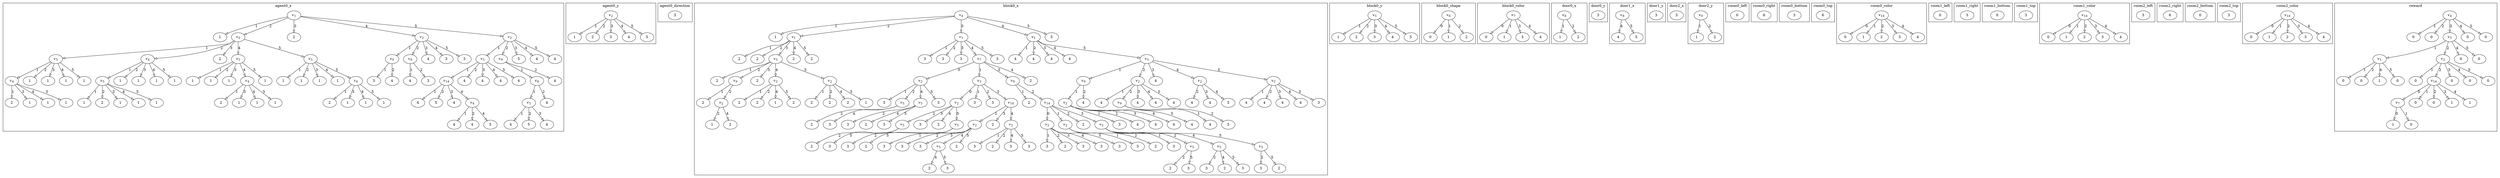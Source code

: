digraph {
edge [arrowhead=empty]

subgraph cluster_agent0_x {
label="agent0_x"
agent0_x_n0 [label=<<i>v</i><sub>1</sub>>]
agent0_x_n0 -> agent0_x_n1 [label=<1>]
agent0_x_n1 [label="1"]
agent0_x_n0 -> agent0_x_n2 [label=<2>]
agent0_x_n2 [label=<<i>v</i><sub>2</sub>>]
agent0_x_n2 -> agent0_x_n3 [label=<1>]
agent0_x_n3 [label=<<i>v</i><sub>5</sub>>]
agent0_x_n3 -> agent0_x_n4 [label=<1>]
agent0_x_n4 [label=<<i>v</i><sub>4</sub>>]
agent0_x_n4 -> agent0_x_n5 [label=<1>]
agent0_x_n5 [label="2"]
agent0_x_n4 -> agent0_x_n6 [label=<3>]
agent0_x_n6 [label="1"]
agent0_x_n4 -> agent0_x_n7 [label=<4>]
agent0_x_n7 [label="1"]
agent0_x_n4 -> agent0_x_n8 [label=<5>]
agent0_x_n8 [label="1"]
agent0_x_n3 -> agent0_x_n9 [label=<2>]
agent0_x_n9 [label="1"]
agent0_x_n3 -> agent0_x_n10 [label=<3>]
agent0_x_n10 [label="1"]
agent0_x_n3 -> agent0_x_n11 [label=<4>]
agent0_x_n11 [label="1"]
agent0_x_n3 -> agent0_x_n12 [label=<5>]
agent0_x_n12 [label="1"]
agent0_x_n2 -> agent0_x_n13 [label=<2>]
agent0_x_n13 [label=<<i>v</i><sub>4</sub>>]
agent0_x_n13 -> agent0_x_n14 [label=<1>]
agent0_x_n14 [label=<<i>v</i><sub>5</sub>>]
agent0_x_n14 -> agent0_x_n15 [label=<1>]
agent0_x_n15 [label="1"]
agent0_x_n14 -> agent0_x_n16 [label=<2>]
agent0_x_n16 [label="2"]
agent0_x_n14 -> agent0_x_n17 [label=<3>]
agent0_x_n17 [label="1"]
agent0_x_n14 -> agent0_x_n18 [label=<4>]
agent0_x_n18 [label="1"]
agent0_x_n14 -> agent0_x_n19 [label=<5>]
agent0_x_n19 [label="1"]
agent0_x_n13 -> agent0_x_n20 [label=<2>]
agent0_x_n20 [label="1"]
agent0_x_n13 -> agent0_x_n21 [label=<3>]
agent0_x_n21 [label="1"]
agent0_x_n13 -> agent0_x_n22 [label=<4>]
agent0_x_n22 [label="1"]
agent0_x_n13 -> agent0_x_n23 [label=<5>]
agent0_x_n23 [label="1"]
agent0_x_n2 -> agent0_x_n24 [label=<3>]
agent0_x_n24 [label="2"]
agent0_x_n2 -> agent0_x_n25 [label=<4>]
agent0_x_n25 [label=<<i>v</i><sub>5</sub>>]
agent0_x_n25 -> agent0_x_n26 [label=<1>]
agent0_x_n26 [label="1"]
agent0_x_n25 -> agent0_x_n27 [label=<2>]
agent0_x_n27 [label="1"]
agent0_x_n25 -> agent0_x_n28 [label=<3>]
agent0_x_n28 [label="1"]
agent0_x_n25 -> agent0_x_n29 [label=<4>]
agent0_x_n29 [label=<<i>v</i><sub>4</sub>>]
agent0_x_n29 -> agent0_x_n30 [label=<1>]
agent0_x_n30 [label="2"]
agent0_x_n29 -> agent0_x_n31 [label=<3>]
agent0_x_n31 [label="1"]
agent0_x_n29 -> agent0_x_n32 [label=<4>]
agent0_x_n32 [label="1"]
agent0_x_n29 -> agent0_x_n33 [label=<5>]
agent0_x_n33 [label="1"]
agent0_x_n25 -> agent0_x_n34 [label=<5>]
agent0_x_n34 [label="1"]
agent0_x_n2 -> agent0_x_n35 [label=<5>]
agent0_x_n35 [label=<<i>v</i><sub>5</sub>>]
agent0_x_n35 -> agent0_x_n36 [label=<1>]
agent0_x_n36 [label="1"]
agent0_x_n35 -> agent0_x_n37 [label=<2>]
agent0_x_n37 [label="1"]
agent0_x_n35 -> agent0_x_n38 [label=<3>]
agent0_x_n38 [label="1"]
agent0_x_n35 -> agent0_x_n39 [label=<4>]
agent0_x_n39 [label="1"]
agent0_x_n35 -> agent0_x_n40 [label=<5>]
agent0_x_n40 [label=<<i>v</i><sub>4</sub>>]
agent0_x_n40 -> agent0_x_n41 [label=<1>]
agent0_x_n41 [label="2"]
agent0_x_n40 -> agent0_x_n42 [label=<3>]
agent0_x_n42 [label="1"]
agent0_x_n40 -> agent0_x_n43 [label=<4>]
agent0_x_n43 [label="1"]
agent0_x_n40 -> agent0_x_n44 [label=<5>]
agent0_x_n44 [label="1"]
agent0_x_n0 -> agent0_x_n45 [label=<3>]
agent0_x_n45 [label="2"]
agent0_x_n0 -> agent0_x_n46 [label=<4>]
agent0_x_n46 [label=<<i>v</i><sub>2</sub>>]
agent0_x_n46 -> agent0_x_n47 [label=<1>]
agent0_x_n47 [label=<<i>v</i><sub>9</sub>>]
agent0_x_n47 -> agent0_x_n48 [label=<1>]
agent0_x_n48 [label="3"]
agent0_x_n47 -> agent0_x_n49 [label=<2>]
agent0_x_n49 [label="4"]
agent0_x_n46 -> agent0_x_n50 [label=<2>]
agent0_x_n50 [label=<<i>v</i><sub>9</sub>>]
agent0_x_n50 -> agent0_x_n51 [label=<1>]
agent0_x_n51 [label="4"]
agent0_x_n50 -> agent0_x_n52 [label=<2>]
agent0_x_n52 [label="3"]
agent0_x_n46 -> agent0_x_n53 [label=<3>]
agent0_x_n53 [label="4"]
agent0_x_n46 -> agent0_x_n54 [label=<4>]
agent0_x_n54 [label="3"]
agent0_x_n46 -> agent0_x_n55 [label=<5>]
agent0_x_n55 [label="3"]
agent0_x_n0 -> agent0_x_n56 [label=<5>]
agent0_x_n56 [label=<<i>v</i><sub>2</sub>>]
agent0_x_n56 -> agent0_x_n57 [label=<1>]
agent0_x_n57 [label=<<i>v</i><sub>5</sub>>]
agent0_x_n57 -> agent0_x_n58 [label=<1>]
agent0_x_n58 [label=<<i>v</i><sub>14</sub>>]
agent0_x_n58 -> agent0_x_n59 [label=<1>]
agent0_x_n59 [label="4"]
agent0_x_n58 -> agent0_x_n60 [label=<2>]
agent0_x_n60 [label="5"]
agent0_x_n58 -> agent0_x_n61 [label=<3>]
agent0_x_n61 [label="4"]
agent0_x_n58 -> agent0_x_n62 [label=<4>]
agent0_x_n62 [label=<<i>v</i><sub>4</sub>>]
agent0_x_n62 -> agent0_x_n63 [label=<1>]
agent0_x_n63 [label="4"]
agent0_x_n62 -> agent0_x_n64 [label=<2>]
agent0_x_n64 [label="4"]
agent0_x_n62 -> agent0_x_n65 [label=<4>]
agent0_x_n65 [label="5"]
agent0_x_n57 -> agent0_x_n66 [label=<2>]
agent0_x_n66 [label="4"]
agent0_x_n57 -> agent0_x_n67 [label=<3>]
agent0_x_n67 [label="4"]
agent0_x_n57 -> agent0_x_n68 [label=<4>]
agent0_x_n68 [label="4"]
agent0_x_n57 -> agent0_x_n69 [label=<5>]
agent0_x_n69 [label="4"]
agent0_x_n56 -> agent0_x_n70 [label=<2>]
agent0_x_n70 [label=<<i>v</i><sub>9</sub>>]
agent0_x_n70 -> agent0_x_n71 [label=<1>]
agent0_x_n71 [label=<<i>v</i><sub>8</sub>>]
agent0_x_n71 -> agent0_x_n72 [label=<1>]
agent0_x_n72 [label=<<i>v</i><sub>5</sub>>]
agent0_x_n72 -> agent0_x_n73 [label=<1>]
agent0_x_n73 [label="4"]
agent0_x_n72 -> agent0_x_n74 [label=<2>]
agent0_x_n74 [label="5"]
agent0_x_n72 -> agent0_x_n75 [label=<3>]
agent0_x_n75 [label="4"]
agent0_x_n71 -> agent0_x_n76 [label=<2>]
agent0_x_n76 [label="4"]
agent0_x_n70 -> agent0_x_n77 [label=<2>]
agent0_x_n77 [label="4"]
agent0_x_n56 -> agent0_x_n78 [label=<3>]
agent0_x_n78 [label="5"]
agent0_x_n56 -> agent0_x_n79 [label=<4>]
agent0_x_n79 [label="4"]
agent0_x_n56 -> agent0_x_n80 [label=<5>]
agent0_x_n80 [label="4"]
}

subgraph cluster_agent0_y {
label="agent0_y"
agent0_y_n0 [label=<<i>v</i><sub>2</sub>>]
agent0_y_n0 -> agent0_y_n1 [label=<1>]
agent0_y_n1 [label="1"]
agent0_y_n0 -> agent0_y_n2 [label=<2>]
agent0_y_n2 [label="2"]
agent0_y_n0 -> agent0_y_n3 [label=<3>]
agent0_y_n3 [label="3"]
agent0_y_n0 -> agent0_y_n4 [label=<4>]
agent0_y_n4 [label="4"]
agent0_y_n0 -> agent0_y_n5 [label=<5>]
agent0_y_n5 [label="5"]
}

subgraph cluster_agent0_direction {
label="agent0_direction"
agent0_direction_n0 [label="3"]
}

subgraph cluster_block0_x {
label="block0_x"
block0_x_n0 [label=<<i>v</i><sub>4</sub>>]
block0_x_n0 -> block0_x_n1 [label=<1>]
block0_x_n1 [label="1"]
block0_x_n0 -> block0_x_n2 [label=<2>]
block0_x_n2 [label=<<i>v</i><sub>1</sub>>]
block0_x_n2 -> block0_x_n3 [label=<1>]
block0_x_n3 [label="2"]
block0_x_n2 -> block0_x_n4 [label=<2>]
block0_x_n4 [label="2"]
block0_x_n2 -> block0_x_n5 [label=<3>]
block0_x_n5 [label=<<i>v</i><sub>5</sub>>]
block0_x_n5 -> block0_x_n6 [label=<1>]
block0_x_n6 [label="2"]
block0_x_n5 -> block0_x_n7 [label=<2>]
block0_x_n7 [label=<<i>v</i><sub>9</sub>>]
block0_x_n7 -> block0_x_n8 [label=<1>]
block0_x_n8 [label="2"]
block0_x_n7 -> block0_x_n9 [label=<2>]
block0_x_n9 [label=<<i>v</i><sub>2</sub>>]
block0_x_n9 -> block0_x_n10 [label=<2>]
block0_x_n10 [label="1"]
block0_x_n9 -> block0_x_n11 [label=<4>]
block0_x_n11 [label="2"]
block0_x_n5 -> block0_x_n12 [label=<3>]
block0_x_n12 [label="2"]
block0_x_n5 -> block0_x_n13 [label=<4>]
block0_x_n13 [label=<<i>v</i><sub>2</sub>>]
block0_x_n13 -> block0_x_n14 [label=<1>]
block0_x_n14 [label="2"]
block0_x_n13 -> block0_x_n15 [label=<2>]
block0_x_n15 [label="2"]
block0_x_n13 -> block0_x_n16 [label=<4>]
block0_x_n16 [label="1"]
block0_x_n13 -> block0_x_n17 [label=<5>]
block0_x_n17 [label="2"]
block0_x_n5 -> block0_x_n18 [label=<5>]
block0_x_n18 [label=<<i>v</i><sub>2</sub>>]
block0_x_n18 -> block0_x_n19 [label=<1>]
block0_x_n19 [label="2"]
block0_x_n18 -> block0_x_n20 [label=<2>]
block0_x_n20 [label="2"]
block0_x_n18 -> block0_x_n21 [label=<4>]
block0_x_n21 [label="2"]
block0_x_n18 -> block0_x_n22 [label=<5>]
block0_x_n22 [label="1"]
block0_x_n2 -> block0_x_n23 [label=<4>]
block0_x_n23 [label="2"]
block0_x_n2 -> block0_x_n24 [label=<5>]
block0_x_n24 [label="2"]
block0_x_n0 -> block0_x_n25 [label=<3>]
block0_x_n25 [label=<<i>v</i><sub>1</sub>>]
block0_x_n25 -> block0_x_n26 [label=<1>]
block0_x_n26 [label="3"]
block0_x_n25 -> block0_x_n27 [label=<2>]
block0_x_n27 [label="3"]
block0_x_n25 -> block0_x_n28 [label=<3>]
block0_x_n28 [label="3"]
block0_x_n25 -> block0_x_n29 [label=<4>]
block0_x_n29 [label=<<i>v</i><sub>7</sub>>]
block0_x_n29 -> block0_x_n30 [label=<0>]
block0_x_n30 [label=<<i>v</i><sub>2</sub>>]
block0_x_n30 -> block0_x_n31 [label=<1>]
block0_x_n31 [label="3"]
block0_x_n30 -> block0_x_n32 [label=<2>]
block0_x_n32 [label=<<i>v</i><sub>5</sub>>]
block0_x_n32 -> block0_x_n33 [label=<2>]
block0_x_n33 [label="2"]
block0_x_n32 -> block0_x_n34 [label=<4>]
block0_x_n34 [label="3"]
block0_x_n30 -> block0_x_n35 [label=<4>]
block0_x_n35 [label=<<i>v</i><sub>5</sub>>]
block0_x_n35 -> block0_x_n36 [label=<2>]
block0_x_n36 [label="3"]
block0_x_n35 -> block0_x_n37 [label=<4>]
block0_x_n37 [label="2"]
block0_x_n35 -> block0_x_n38 [label=<5>]
block0_x_n38 [label="3"]
block0_x_n30 -> block0_x_n39 [label=<5>]
block0_x_n39 [label="3"]
block0_x_n29 -> block0_x_n40 [label=<1>]
block0_x_n40 [label=<<i>v</i><sub>3</sub>>]
block0_x_n40 -> block0_x_n41 [label=<0>]
block0_x_n41 [label=<<i>v</i><sub>2</sub>>]
block0_x_n41 -> block0_x_n42 [label=<2>]
block0_x_n42 [label=<<i>v</i><sub>5</sub>>]
block0_x_n42 -> block0_x_n43 [label=<2>]
block0_x_n43 [label="2"]
block0_x_n42 -> block0_x_n44 [label=<5>]
block0_x_n44 [label="3"]
block0_x_n41 -> block0_x_n45 [label=<3>]
block0_x_n45 [label="3"]
block0_x_n41 -> block0_x_n46 [label=<4>]
block0_x_n46 [label="2"]
block0_x_n41 -> block0_x_n47 [label=<5>]
block0_x_n47 [label=<<i>v</i><sub>5</sub>>]
block0_x_n47 -> block0_x_n48 [label=<2>]
block0_x_n48 [label="3"]
block0_x_n47 -> block0_x_n49 [label=<5>]
block0_x_n49 [label="2"]
block0_x_n40 -> block0_x_n50 [label=<1>]
block0_x_n50 [label="3"]
block0_x_n40 -> block0_x_n51 [label=<2>]
block0_x_n51 [label="3"]
block0_x_n40 -> block0_x_n52 [label=<3>]
block0_x_n52 [label=<<i>v</i><sub>14</sub>>]
block0_x_n52 -> block0_x_n53 [label=<1>]
block0_x_n53 [label=<<i>v</i><sub>2</sub>>]
block0_x_n53 -> block0_x_n54 [label=<1>]
block0_x_n54 [label="3"]
block0_x_n53 -> block0_x_n55 [label=<2>]
block0_x_n55 [label="3"]
block0_x_n53 -> block0_x_n56 [label=<3>]
block0_x_n56 [label="3"]
block0_x_n53 -> block0_x_n57 [label=<4>]
block0_x_n57 [label=<<i>v</i><sub>5</sub>>]
block0_x_n57 -> block0_x_n58 [label=<4>]
block0_x_n58 [label="2"]
block0_x_n57 -> block0_x_n59 [label=<5>]
block0_x_n59 [label="3"]
block0_x_n53 -> block0_x_n60 [label=<5>]
block0_x_n60 [label="2"]
block0_x_n52 -> block0_x_n61 [label=<3>]
block0_x_n61 [label="2"]
block0_x_n52 -> block0_x_n62 [label=<4>]
block0_x_n62 [label=<<i>v</i><sub>2</sub>>]
block0_x_n62 -> block0_x_n63 [label=<1>]
block0_x_n63 [label="3"]
block0_x_n62 -> block0_x_n64 [label=<2>]
block0_x_n64 [label="2"]
block0_x_n62 -> block0_x_n65 [label=<4>]
block0_x_n65 [label="3"]
block0_x_n62 -> block0_x_n66 [label=<5>]
block0_x_n66 [label="3"]
block0_x_n29 -> block0_x_n67 [label=<3>]
block0_x_n67 [label=<<i>v</i><sub>9</sub>>]
block0_x_n67 -> block0_x_n68 [label=<1>]
block0_x_n68 [label="2"]
block0_x_n67 -> block0_x_n69 [label=<2>]
block0_x_n69 [label=<<i>v</i><sub>14</sub>>]
block0_x_n69 -> block0_x_n70 [label=<0>]
block0_x_n70 [label=<<i>v</i><sub>2</sub>>]
block0_x_n70 -> block0_x_n71 [label=<1>]
block0_x_n71 [label="3"]
block0_x_n70 -> block0_x_n72 [label=<2>]
block0_x_n72 [label="2"]
block0_x_n70 -> block0_x_n73 [label=<3>]
block0_x_n73 [label="3"]
block0_x_n70 -> block0_x_n74 [label=<4>]
block0_x_n74 [label="3"]
block0_x_n70 -> block0_x_n75 [label=<5>]
block0_x_n75 [label="3"]
block0_x_n69 -> block0_x_n76 [label=<1>]
block0_x_n76 [label=<<i>v</i><sub>2</sub>>]
block0_x_n76 -> block0_x_n77 [label=<1>]
block0_x_n77 [label="3"]
block0_x_n76 -> block0_x_n78 [label=<2>]
block0_x_n78 [label="2"]
block0_x_n69 -> block0_x_n79 [label=<2>]
block0_x_n79 [label="2"]
block0_x_n69 -> block0_x_n80 [label=<3>]
block0_x_n80 [label=<<i>v</i><sub>2</sub>>]
block0_x_n80 -> block0_x_n81 [label=<1>]
block0_x_n81 [label="3"]
block0_x_n80 -> block0_x_n82 [label=<2>]
block0_x_n82 [label=<<i>v</i><sub>5</sub>>]
block0_x_n82 -> block0_x_n83 [label=<2>]
block0_x_n83 [label="2"]
block0_x_n82 -> block0_x_n84 [label=<5>]
block0_x_n84 [label="3"]
block0_x_n80 -> block0_x_n85 [label=<4>]
block0_x_n85 [label=<<i>v</i><sub>5</sub>>]
block0_x_n85 -> block0_x_n86 [label=<2>]
block0_x_n86 [label="3"]
block0_x_n85 -> block0_x_n87 [label=<4>]
block0_x_n87 [label="2"]
block0_x_n85 -> block0_x_n88 [label=<5>]
block0_x_n88 [label="3"]
block0_x_n80 -> block0_x_n89 [label=<5>]
block0_x_n89 [label=<<i>v</i><sub>5</sub>>]
block0_x_n89 -> block0_x_n90 [label=<2>]
block0_x_n90 [label="3"]
block0_x_n89 -> block0_x_n91 [label=<5>]
block0_x_n91 [label="2"]
block0_x_n29 -> block0_x_n92 [label=<4>]
block0_x_n92 [label="2"]
block0_x_n25 -> block0_x_n93 [label=<5>]
block0_x_n93 [label="3"]
block0_x_n0 -> block0_x_n94 [label=<4>]
block0_x_n94 [label=<<i>v</i><sub>1</sub>>]
block0_x_n94 -> block0_x_n95 [label=<1>]
block0_x_n95 [label="4"]
block0_x_n94 -> block0_x_n96 [label=<2>]
block0_x_n96 [label="4"]
block0_x_n94 -> block0_x_n97 [label=<3>]
block0_x_n97 [label="4"]
block0_x_n94 -> block0_x_n98 [label=<4>]
block0_x_n98 [label="4"]
block0_x_n94 -> block0_x_n99 [label=<5>]
block0_x_n99 [label=<<i>v</i><sub>5</sub>>]
block0_x_n99 -> block0_x_n100 [label=<1>]
block0_x_n100 [label=<<i>v</i><sub>9</sub>>]
block0_x_n100 -> block0_x_n101 [label=<1>]
block0_x_n101 [label=<<i>v</i><sub>2</sub>>]
block0_x_n101 -> block0_x_n102 [label=<1>]
block0_x_n102 [label="3"]
block0_x_n101 -> block0_x_n103 [label=<2>]
block0_x_n103 [label="4"]
block0_x_n101 -> block0_x_n104 [label=<3>]
block0_x_n104 [label="4"]
block0_x_n101 -> block0_x_n105 [label=<4>]
block0_x_n105 [label="4"]
block0_x_n101 -> block0_x_n106 [label=<5>]
block0_x_n106 [label="4"]
block0_x_n100 -> block0_x_n107 [label=<2>]
block0_x_n107 [label="4"]
block0_x_n99 -> block0_x_n108 [label=<2>]
block0_x_n108 [label=<<i>v</i><sub>2</sub>>]
block0_x_n108 -> block0_x_n109 [label=<1>]
block0_x_n109 [label="4"]
block0_x_n108 -> block0_x_n110 [label=<2>]
block0_x_n110 [label=<<i>v</i><sub>9</sub>>]
block0_x_n110 -> block0_x_n111 [label=<1>]
block0_x_n111 [label="4"]
block0_x_n110 -> block0_x_n112 [label=<2>]
block0_x_n112 [label="3"]
block0_x_n108 -> block0_x_n113 [label=<3>]
block0_x_n113 [label="4"]
block0_x_n108 -> block0_x_n114 [label=<4>]
block0_x_n114 [label="4"]
block0_x_n108 -> block0_x_n115 [label=<5>]
block0_x_n115 [label="4"]
block0_x_n99 -> block0_x_n116 [label=<3>]
block0_x_n116 [label="4"]
block0_x_n99 -> block0_x_n117 [label=<4>]
block0_x_n117 [label=<<i>v</i><sub>2</sub>>]
block0_x_n117 -> block0_x_n118 [label=<2>]
block0_x_n118 [label="4"]
block0_x_n117 -> block0_x_n119 [label=<3>]
block0_x_n119 [label="4"]
block0_x_n117 -> block0_x_n120 [label=<4>]
block0_x_n120 [label="3"]
block0_x_n99 -> block0_x_n121 [label=<5>]
block0_x_n121 [label=<<i>v</i><sub>2</sub>>]
block0_x_n121 -> block0_x_n122 [label=<1>]
block0_x_n122 [label="4"]
block0_x_n121 -> block0_x_n123 [label=<2>]
block0_x_n123 [label="4"]
block0_x_n121 -> block0_x_n124 [label=<3>]
block0_x_n124 [label="4"]
block0_x_n121 -> block0_x_n125 [label=<4>]
block0_x_n125 [label="4"]
block0_x_n121 -> block0_x_n126 [label=<5>]
block0_x_n126 [label="3"]
block0_x_n0 -> block0_x_n127 [label=<5>]
block0_x_n127 [label="5"]
}

subgraph cluster_block0_y {
label="block0_y"
block0_y_n0 [label=<<i>v</i><sub>5</sub>>]
block0_y_n0 -> block0_y_n1 [label=<1>]
block0_y_n1 [label="1"]
block0_y_n0 -> block0_y_n2 [label=<2>]
block0_y_n2 [label="2"]
block0_y_n0 -> block0_y_n3 [label=<3>]
block0_y_n3 [label="3"]
block0_y_n0 -> block0_y_n4 [label=<4>]
block0_y_n4 [label="4"]
block0_y_n0 -> block0_y_n5 [label=<5>]
block0_y_n5 [label="5"]
}

subgraph cluster_block0_shape {
label="block0_shape"
block0_shape_n0 [label=<<i>v</i><sub>6</sub>>]
block0_shape_n0 -> block0_shape_n1 [label=<0>]
block0_shape_n1 [label="0"]
block0_shape_n0 -> block0_shape_n2 [label=<1>]
block0_shape_n2 [label="1"]
block0_shape_n0 -> block0_shape_n3 [label=<2>]
block0_shape_n3 [label="2"]
}

subgraph cluster_block0_color {
label="block0_color"
block0_color_n0 [label=<<i>v</i><sub>7</sub>>]
block0_color_n0 -> block0_color_n1 [label=<0>]
block0_color_n1 [label="0"]
block0_color_n0 -> block0_color_n2 [label=<1>]
block0_color_n2 [label="1"]
block0_color_n0 -> block0_color_n3 [label=<3>]
block0_color_n3 [label="3"]
block0_color_n0 -> block0_color_n4 [label=<4>]
block0_color_n4 [label="4"]
}

subgraph cluster_door0_x {
label="door0_x"
door0_x_n0 [label=<<i>v</i><sub>8</sub>>]
door0_x_n0 -> door0_x_n1 [label=<1>]
door0_x_n1 [label="1"]
door0_x_n0 -> door0_x_n2 [label=<2>]
door0_x_n2 [label="2"]
}

subgraph cluster_door0_y {
label="door0_y"
door0_y_n0 [label="3"]
}

subgraph cluster_door1_x {
label="door1_x"
door1_x_n0 [label=<<i>v</i><sub>8</sub>>]
door1_x_n0 -> door1_x_n1 [label=<4>]
door1_x_n1 [label="4"]
door1_x_n0 -> door1_x_n2 [label=<5>]
door1_x_n2 [label="5"]
}

subgraph cluster_door1_y {
label="door1_y"
door1_y_n0 [label="3"]
}

subgraph cluster_door2_x {
label="door2_x"
door2_x_n0 [label="3"]
}

subgraph cluster_door2_y {
label="door2_y"
door2_y_n0 [label=<<i>v</i><sub>9</sub>>]
door2_y_n0 -> door2_y_n1 [label=<1>]
door2_y_n1 [label="1"]
door2_y_n0 -> door2_y_n2 [label=<2>]
door2_y_n2 [label="2"]
}

subgraph cluster_room0_left {
label="room0_left"
room0_left_n0 [label="0"]
}

subgraph cluster_room0_right {
label="room0_right"
room0_right_n0 [label="6"]
}

subgraph cluster_room0_bottom {
label="room0_bottom"
room0_bottom_n0 [label="3"]
}

subgraph cluster_room0_top {
label="room0_top"
room0_top_n0 [label="6"]
}

subgraph cluster_room0_color {
label="room0_color"
room0_color_n0 [label=<<i>v</i><sub>14</sub>>]
room0_color_n0 -> room0_color_n1 [label=<0>]
room0_color_n1 [label="0"]
room0_color_n0 -> room0_color_n2 [label=<1>]
room0_color_n2 [label="1"]
room0_color_n0 -> room0_color_n3 [label=<2>]
room0_color_n3 [label="2"]
room0_color_n0 -> room0_color_n4 [label=<3>]
room0_color_n4 [label="3"]
room0_color_n0 -> room0_color_n5 [label=<4>]
room0_color_n5 [label="4"]
}

subgraph cluster_room1_left {
label="room1_left"
room1_left_n0 [label="0"]
}

subgraph cluster_room1_right {
label="room1_right"
room1_right_n0 [label="3"]
}

subgraph cluster_room1_bottom {
label="room1_bottom"
room1_bottom_n0 [label="0"]
}

subgraph cluster_room1_top {
label="room1_top"
room1_top_n0 [label="3"]
}

subgraph cluster_room1_color {
label="room1_color"
room1_color_n0 [label=<<i>v</i><sub>14</sub>>]
room1_color_n0 -> room1_color_n1 [label=<0>]
room1_color_n1 [label="0"]
room1_color_n0 -> room1_color_n2 [label=<1>]
room1_color_n2 [label="1"]
room1_color_n0 -> room1_color_n3 [label=<2>]
room1_color_n3 [label="2"]
room1_color_n0 -> room1_color_n4 [label=<3>]
room1_color_n4 [label="3"]
room1_color_n0 -> room1_color_n5 [label=<4>]
room1_color_n5 [label="4"]
}

subgraph cluster_room2_left {
label="room2_left"
room2_left_n0 [label="3"]
}

subgraph cluster_room2_right {
label="room2_right"
room2_right_n0 [label="6"]
}

subgraph cluster_room2_bottom {
label="room2_bottom"
room2_bottom_n0 [label="0"]
}

subgraph cluster_room2_top {
label="room2_top"
room2_top_n0 [label="3"]
}

subgraph cluster_room2_color {
label="room2_color"
room2_color_n0 [label=<<i>v</i><sub>14</sub>>]
room2_color_n0 -> room2_color_n1 [label=<0>]
room2_color_n1 [label="0"]
room2_color_n0 -> room2_color_n2 [label=<1>]
room2_color_n2 [label="1"]
room2_color_n0 -> room2_color_n3 [label=<2>]
room2_color_n3 [label="2"]
room2_color_n0 -> room2_color_n4 [label=<3>]
room2_color_n4 [label="3"]
room2_color_n0 -> room2_color_n5 [label=<4>]
room2_color_n5 [label="4"]
}

subgraph cluster_reward {
label="reward"
reward_n0 [label=<<i>v</i><sub>4</sub>>]
reward_n0 -> reward_n1 [label=<1>]
reward_n1 [label="0"]
reward_n0 -> reward_n2 [label=<2>]
reward_n2 [label="0"]
reward_n0 -> reward_n3 [label=<3>]
reward_n3 [label=<<i>v</i><sub>5</sub>>]
reward_n3 -> reward_n4 [label=<1>]
reward_n4 [label=<<i>v</i><sub>1</sub>>]
reward_n4 -> reward_n5 [label=<1>]
reward_n5 [label="0"]
reward_n4 -> reward_n6 [label=<2>]
reward_n6 [label="0"]
reward_n4 -> reward_n7 [label=<4>]
reward_n7 [label="1"]
reward_n4 -> reward_n8 [label=<5>]
reward_n8 [label="0"]
reward_n3 -> reward_n9 [label=<2>]
reward_n9 [label=<<i>v</i><sub>2</sub>>]
reward_n9 -> reward_n10 [label=<1>]
reward_n10 [label="0"]
reward_n9 -> reward_n11 [label=<2>]
reward_n11 [label=<<i>v</i><sub>14</sub>>]
reward_n11 -> reward_n12 [label=<0>]
reward_n12 [label=<<i>v</i><sub>7</sub>>]
reward_n12 -> reward_n13 [label=<0>]
reward_n13 [label="1"]
reward_n12 -> reward_n14 [label=<1>]
reward_n14 [label="0"]
reward_n11 -> reward_n15 [label=<1>]
reward_n15 [label="0"]
reward_n11 -> reward_n16 [label=<2>]
reward_n16 [label="0"]
reward_n11 -> reward_n17 [label=<3>]
reward_n17 [label="1"]
reward_n11 -> reward_n18 [label=<4>]
reward_n18 [label="1"]
reward_n9 -> reward_n19 [label=<3>]
reward_n19 [label="0"]
reward_n9 -> reward_n20 [label=<4>]
reward_n20 [label="0"]
reward_n9 -> reward_n21 [label=<5>]
reward_n21 [label="0"]
reward_n3 -> reward_n22 [label=<4>]
reward_n22 [label="0"]
reward_n3 -> reward_n23 [label=<5>]
reward_n23 [label="0"]
reward_n0 -> reward_n24 [label=<4>]
reward_n24 [label="0"]
reward_n0 -> reward_n25 [label=<5>]
reward_n25 [label="0"]
}
}
